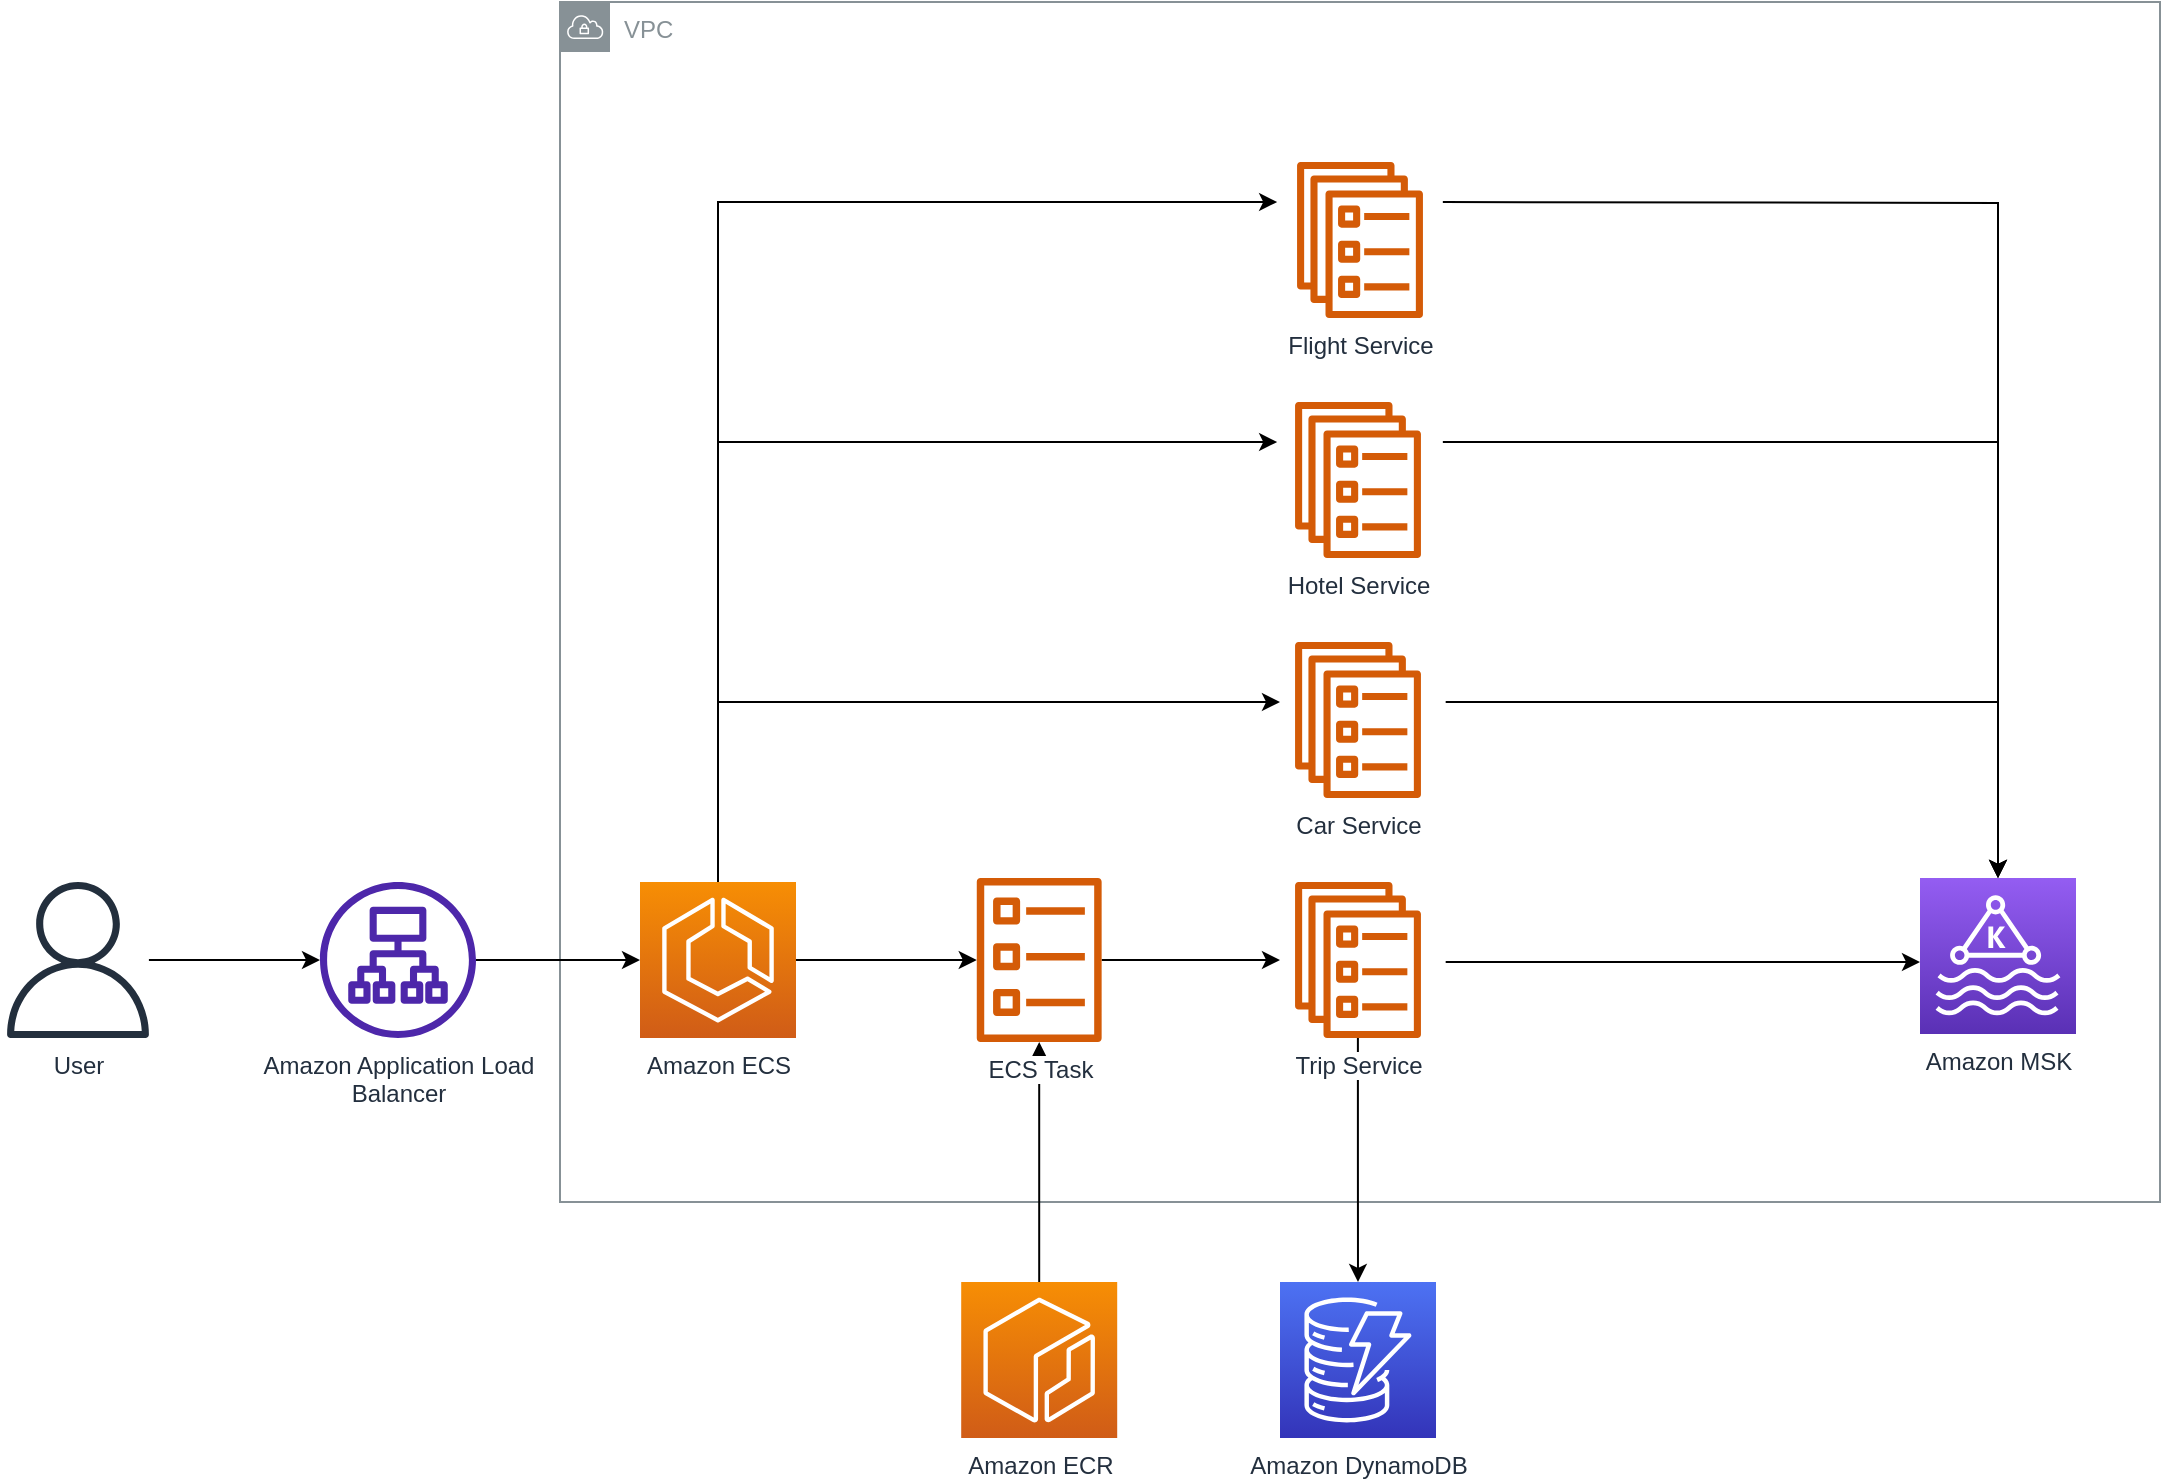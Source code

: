 <mxfile version="20.8.16" type="device"><diagram name="Page-1" id="omy8ZBwYc7qbjGJB6eCE"><mxGraphModel dx="1114" dy="2099" grid="1" gridSize="10" guides="1" tooltips="1" connect="1" arrows="1" fold="1" page="1" pageScale="1" pageWidth="850" pageHeight="1100" math="0" shadow="0"><root><mxCell id="0"/><mxCell id="1" parent="0"/><mxCell id="JzuE-zLx8FnqEU072DFd-1" value="VPC" style="sketch=0;outlineConnect=0;gradientColor=none;html=1;whiteSpace=wrap;fontSize=12;fontStyle=0;shape=mxgraph.aws4.group;grIcon=mxgraph.aws4.group_vpc;strokeColor=#879196;fillColor=none;verticalAlign=top;align=left;spacingLeft=30;fontColor=#879196;dashed=0;" parent="1" vertex="1"><mxGeometry x="440" y="-120" width="800" height="600" as="geometry"/></mxCell><mxCell id="JzuE-zLx8FnqEU072DFd-2" value="" style="edgeStyle=orthogonalEdgeStyle;rounded=0;orthogonalLoop=1;jettySize=auto;html=1;" parent="1" source="JzuE-zLx8FnqEU072DFd-3" target="JzuE-zLx8FnqEU072DFd-23" edge="1"><mxGeometry relative="1" as="geometry"><mxPoint x="640" y="358.9" as="targetPoint"/></mxGeometry></mxCell><mxCell id="JzuE-zLx8FnqEU072DFd-36" value="" style="edgeStyle=orthogonalEdgeStyle;rounded=0;orthogonalLoop=1;jettySize=auto;html=1;" parent="1" source="JzuE-zLx8FnqEU072DFd-3" edge="1"><mxGeometry relative="1" as="geometry"><mxPoint x="800.0" y="230" as="targetPoint"/><Array as="points"><mxPoint x="519" y="230"/></Array></mxGeometry></mxCell><mxCell id="JzuE-zLx8FnqEU072DFd-3" value="Amazon ECS" style="sketch=0;points=[[0,0,0],[0.25,0,0],[0.5,0,0],[0.75,0,0],[1,0,0],[0,1,0],[0.25,1,0],[0.5,1,0],[0.75,1,0],[1,1,0],[0,0.25,0],[0,0.5,0],[0,0.75,0],[1,0.25,0],[1,0.5,0],[1,0.75,0]];outlineConnect=0;fontColor=#232F3E;gradientColor=#F78E04;gradientDirection=north;fillColor=#D05C17;strokeColor=#ffffff;dashed=0;verticalLabelPosition=bottom;verticalAlign=top;align=center;html=1;fontSize=12;fontStyle=0;aspect=fixed;shape=mxgraph.aws4.resourceIcon;resIcon=mxgraph.aws4.ecs;labelBackgroundColor=default;" parent="1" vertex="1"><mxGeometry x="480" y="320" width="78" height="78" as="geometry"/></mxCell><mxCell id="JzuE-zLx8FnqEU072DFd-7" value="" style="edgeStyle=orthogonalEdgeStyle;rounded=0;orthogonalLoop=1;jettySize=auto;html=1;" parent="1" target="JzuE-zLx8FnqEU072DFd-8" edge="1"><mxGeometry relative="1" as="geometry"><mxPoint x="798.6" y="199" as="targetPoint"/><Array as="points"><mxPoint x="1000" y="360"/><mxPoint x="1000" y="360"/></Array><mxPoint x="882.84" y="360" as="sourcePoint"/></mxGeometry></mxCell><mxCell id="JzuE-zLx8FnqEU072DFd-8" value="Amazon MSK" style="sketch=0;points=[[0,0,0],[0.25,0,0],[0.5,0,0],[0.75,0,0],[1,0,0],[0,1,0],[0.25,1,0],[0.5,1,0],[0.75,1,0],[1,1,0],[0,0.25,0],[0,0.5,0],[0,0.75,0],[1,0.25,0],[1,0.5,0],[1,0.75,0]];outlineConnect=0;fontColor=#232F3E;gradientColor=#945DF2;gradientDirection=north;fillColor=#5A30B5;strokeColor=#ffffff;dashed=0;verticalLabelPosition=bottom;verticalAlign=top;align=center;html=1;fontSize=12;fontStyle=0;aspect=fixed;shape=mxgraph.aws4.resourceIcon;resIcon=mxgraph.aws4.managed_streaming_for_kafka;labelBackgroundColor=default;" parent="1" vertex="1"><mxGeometry x="1120" y="318" width="78" height="78" as="geometry"/></mxCell><mxCell id="JzuE-zLx8FnqEU072DFd-20" style="edgeStyle=orthogonalEdgeStyle;rounded=0;orthogonalLoop=1;jettySize=auto;html=1;" parent="1" source="JzuE-zLx8FnqEU072DFd-21" target="JzuE-zLx8FnqEU072DFd-23" edge="1"><mxGeometry relative="1" as="geometry"/></mxCell><mxCell id="JzuE-zLx8FnqEU072DFd-21" value="Amazon ECR" style="sketch=0;points=[[0,0,0],[0.25,0,0],[0.5,0,0],[0.75,0,0],[1,0,0],[0,1,0],[0.25,1,0],[0.5,1,0],[0.75,1,0],[1,1,0],[0,0.25,0],[0,0.5,0],[0,0.75,0],[1,0.25,0],[1,0.5,0],[1,0.75,0]];outlineConnect=0;fontColor=#232F3E;gradientColor=#F78E04;gradientDirection=north;fillColor=#D05C17;strokeColor=#ffffff;dashed=0;verticalLabelPosition=bottom;verticalAlign=top;align=center;html=1;fontSize=12;fontStyle=0;aspect=fixed;shape=mxgraph.aws4.resourceIcon;resIcon=mxgraph.aws4.ecr;labelBackgroundColor=default;" parent="1" vertex="1"><mxGeometry x="640.6" y="520" width="78" height="78" as="geometry"/></mxCell><mxCell id="JzuE-zLx8FnqEU072DFd-22" value="" style="edgeStyle=orthogonalEdgeStyle;rounded=0;orthogonalLoop=1;jettySize=auto;html=1;" parent="1" source="JzuE-zLx8FnqEU072DFd-23" edge="1"><mxGeometry relative="1" as="geometry"><mxPoint x="800.0" y="359" as="targetPoint"/></mxGeometry></mxCell><mxCell id="JzuE-zLx8FnqEU072DFd-23" value="ECS Task" style="sketch=0;outlineConnect=0;fontColor=#232F3E;gradientColor=none;fillColor=#D45B07;strokeColor=none;dashed=0;verticalLabelPosition=bottom;verticalAlign=top;align=center;html=1;fontSize=12;fontStyle=0;aspect=fixed;pointerEvents=1;shape=mxgraph.aws4.ecs_task;labelBackgroundColor=default;" parent="1" vertex="1"><mxGeometry x="648" y="318" width="63.21" height="82" as="geometry"/></mxCell><mxCell id="JzuE-zLx8FnqEU072DFd-30" value="" style="edgeStyle=orthogonalEdgeStyle;rounded=0;orthogonalLoop=1;jettySize=auto;html=1;" parent="1" source="JzuE-zLx8FnqEU072DFd-29" target="JzuE-zLx8FnqEU072DFd-3" edge="1"><mxGeometry relative="1" as="geometry"/></mxCell><mxCell id="JzuE-zLx8FnqEU072DFd-29" value="Amazon Application Load&lt;br&gt;Balancer" style="sketch=0;outlineConnect=0;fontColor=#232F3E;gradientColor=none;fillColor=#4D27AA;strokeColor=none;dashed=0;verticalLabelPosition=bottom;verticalAlign=top;align=center;html=1;fontSize=12;fontStyle=0;aspect=fixed;pointerEvents=1;shape=mxgraph.aws4.application_load_balancer;" parent="1" vertex="1"><mxGeometry x="320" y="320" width="78" height="78" as="geometry"/></mxCell><mxCell id="JzuE-zLx8FnqEU072DFd-32" value="" style="edgeStyle=orthogonalEdgeStyle;rounded=0;orthogonalLoop=1;jettySize=auto;html=1;" parent="1" source="JzuE-zLx8FnqEU072DFd-31" target="JzuE-zLx8FnqEU072DFd-29" edge="1"><mxGeometry relative="1" as="geometry"/></mxCell><mxCell id="JzuE-zLx8FnqEU072DFd-31" value="User" style="sketch=0;outlineConnect=0;fontColor=#232F3E;gradientColor=none;fillColor=#232F3D;strokeColor=none;dashed=0;verticalLabelPosition=bottom;verticalAlign=top;align=center;html=1;fontSize=12;fontStyle=0;aspect=fixed;pointerEvents=1;shape=mxgraph.aws4.user;labelBackgroundColor=default;" parent="1" vertex="1"><mxGeometry x="160" y="320" width="78" height="78" as="geometry"/></mxCell><mxCell id="JzuE-zLx8FnqEU072DFd-41" value="" style="edgeStyle=orthogonalEdgeStyle;rounded=0;orthogonalLoop=1;jettySize=auto;html=1;" parent="1" target="JzuE-zLx8FnqEU072DFd-8" edge="1"><mxGeometry relative="1" as="geometry"><mxPoint x="882.84" y="230" as="sourcePoint"/><mxPoint x="962.84" y="226.75" as="targetPoint"/><Array as="points"><mxPoint x="1159" y="230"/></Array></mxGeometry></mxCell><mxCell id="JzuE-zLx8FnqEU072DFd-37" value="" style="edgeStyle=orthogonalEdgeStyle;rounded=0;orthogonalLoop=1;jettySize=auto;html=1;exitX=0.5;exitY=0;exitDx=0;exitDy=0;exitPerimeter=0;" parent="1" source="JzuE-zLx8FnqEU072DFd-3" edge="1"><mxGeometry relative="1" as="geometry"><mxPoint x="529.0" y="330" as="sourcePoint"/><mxPoint x="798.58" y="100" as="targetPoint"/><Array as="points"><mxPoint x="519" y="100"/></Array></mxGeometry></mxCell><mxCell id="JzuE-zLx8FnqEU072DFd-39" value="" style="edgeStyle=orthogonalEdgeStyle;rounded=0;orthogonalLoop=1;jettySize=auto;html=1;exitX=0.5;exitY=0;exitDx=0;exitDy=0;exitPerimeter=0;" parent="1" edge="1"><mxGeometry relative="1" as="geometry"><mxPoint x="519" y="200" as="sourcePoint"/><mxPoint x="798.58" y="-20" as="targetPoint"/><Array as="points"><mxPoint x="519" y="-20"/></Array></mxGeometry></mxCell><mxCell id="JzuE-zLx8FnqEU072DFd-42" value="" style="edgeStyle=orthogonalEdgeStyle;rounded=0;orthogonalLoop=1;jettySize=auto;html=1;entryX=0.5;entryY=0;entryDx=0;entryDy=0;entryPerimeter=0;" parent="1" target="JzuE-zLx8FnqEU072DFd-8" edge="1"><mxGeometry relative="1" as="geometry"><mxPoint x="881.42" y="100" as="sourcePoint"/><mxPoint x="1159" y="201.17" as="targetPoint"/><Array as="points"><mxPoint x="1159" y="100"/></Array></mxGeometry></mxCell><mxCell id="JzuE-zLx8FnqEU072DFd-43" value="" style="edgeStyle=orthogonalEdgeStyle;rounded=0;orthogonalLoop=1;jettySize=auto;html=1;entryX=0.5;entryY=0;entryDx=0;entryDy=0;entryPerimeter=0;" parent="1" target="JzuE-zLx8FnqEU072DFd-8" edge="1"><mxGeometry relative="1" as="geometry"><mxPoint x="881.42" y="-20.004" as="sourcePoint"/><mxPoint x="1157.58" y="188" as="targetPoint"/></mxGeometry></mxCell><mxCell id="gXTWrOzpOEOu85HTw-tm-3" style="edgeStyle=orthogonalEdgeStyle;rounded=0;orthogonalLoop=1;jettySize=auto;html=1;entryX=0.5;entryY=0;entryDx=0;entryDy=0;entryPerimeter=0;" edge="1" parent="1" source="JzuE-zLx8FnqEU072DFd-44" target="gXTWrOzpOEOu85HTw-tm-1"><mxGeometry relative="1" as="geometry"/></mxCell><mxCell id="JzuE-zLx8FnqEU072DFd-45" value="Car Service" style="sketch=0;outlineConnect=0;fontColor=#232F3E;gradientColor=none;fillColor=#D45B07;strokeColor=none;dashed=0;verticalLabelPosition=bottom;verticalAlign=top;align=center;html=1;fontSize=12;fontStyle=0;pointerEvents=1;shape=mxgraph.aws4.ecs_service;" parent="1" vertex="1"><mxGeometry x="800" y="200" width="78" height="78" as="geometry"/></mxCell><mxCell id="JzuE-zLx8FnqEU072DFd-46" value="Hotel Service" style="sketch=0;outlineConnect=0;fontColor=#232F3E;gradientColor=none;fillColor=#D45B07;strokeColor=none;dashed=0;verticalLabelPosition=bottom;verticalAlign=top;align=center;html=1;fontSize=12;fontStyle=0;pointerEvents=1;shape=mxgraph.aws4.ecs_service;" parent="1" vertex="1"><mxGeometry x="800" y="80" width="78" height="78" as="geometry"/></mxCell><mxCell id="JzuE-zLx8FnqEU072DFd-47" value="Flight Service" style="sketch=0;outlineConnect=0;fontColor=#232F3E;gradientColor=none;fillColor=#D45B07;strokeColor=none;dashed=0;verticalLabelPosition=bottom;verticalAlign=top;align=center;html=1;fontSize=12;fontStyle=0;pointerEvents=1;shape=mxgraph.aws4.ecs_service;" parent="1" vertex="1"><mxGeometry x="801" y="-40" width="78" height="78" as="geometry"/></mxCell><mxCell id="gXTWrOzpOEOu85HTw-tm-1" value="Amazon DynamoDB" style="sketch=0;points=[[0,0,0],[0.25,0,0],[0.5,0,0],[0.75,0,0],[1,0,0],[0,1,0],[0.25,1,0],[0.5,1,0],[0.75,1,0],[1,1,0],[0,0.25,0],[0,0.5,0],[0,0.75,0],[1,0.25,0],[1,0.5,0],[1,0.75,0]];outlineConnect=0;fontColor=#232F3E;gradientColor=#4D72F3;gradientDirection=north;fillColor=#3334B9;strokeColor=#ffffff;dashed=0;verticalLabelPosition=bottom;verticalAlign=top;align=center;html=1;fontSize=12;fontStyle=0;aspect=fixed;shape=mxgraph.aws4.resourceIcon;resIcon=mxgraph.aws4.dynamodb;" vertex="1" parent="1"><mxGeometry x="800" y="520" width="78" height="78" as="geometry"/></mxCell><mxCell id="JzuE-zLx8FnqEU072DFd-44" value="Trip Service" style="sketch=0;outlineConnect=0;fontColor=#232F3E;gradientColor=none;fillColor=#D45B07;strokeColor=none;dashed=0;verticalLabelPosition=bottom;verticalAlign=top;align=center;html=1;fontSize=12;fontStyle=0;pointerEvents=1;shape=mxgraph.aws4.ecs_service;labelBackgroundColor=default;" parent="1" vertex="1"><mxGeometry x="800" y="320" width="78" height="78" as="geometry"/></mxCell></root></mxGraphModel></diagram></mxfile>